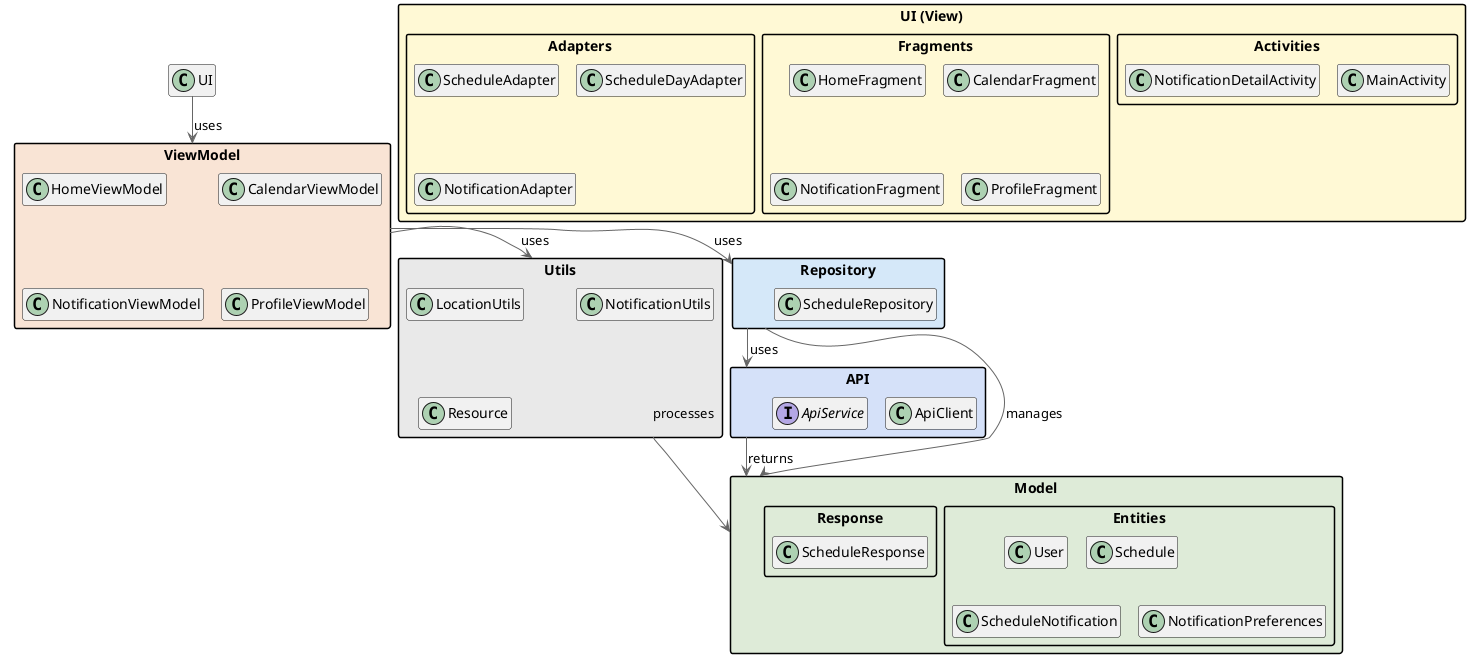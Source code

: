 @startuml "DosenNotif - High Level Architecture"
!pragma layout smetana
skinparam packageStyle rectangle
skinparam backgroundColor white
skinparam ArrowColor #666666
hide members

package "UI (View)" #FFF9D5 {
  package "Activities" {
    class MainActivity
    class NotificationDetailActivity
  }

  package "Fragments" {
    class HomeFragment
    class CalendarFragment
    class NotificationFragment
    class ProfileFragment
  }

  package "Adapters" {
    class ScheduleAdapter
    class ScheduleDayAdapter
    class NotificationAdapter
  }
}

package "ViewModel" #F9E4D5 {
  class HomeViewModel
  class CalendarViewModel
  class NotificationViewModel
  class ProfileViewModel
}

package "Repository" #D5E8F9 {
  class ScheduleRepository
}

package "Model" #DEEBD8 {
  package "Entities" {
    class User
    class Schedule
    class ScheduleNotification
    class NotificationPreferences
  }

  package "Response" {
    class ScheduleResponse
  }
}

package "API" #D5E1F9 {
  class ApiClient
  interface ApiService
}

package "Utils" #E9E9E9 {
  class LocationUtils
  class NotificationUtils
  class Resource
}

' Relasi antar package
UI --> ViewModel : uses
ViewModel --> Repository : uses
ViewModel --> Utils : uses
Repository --> API : uses
Repository --> Model : manages
API --> Model : returns
Utils --> Model : processes

@enduml